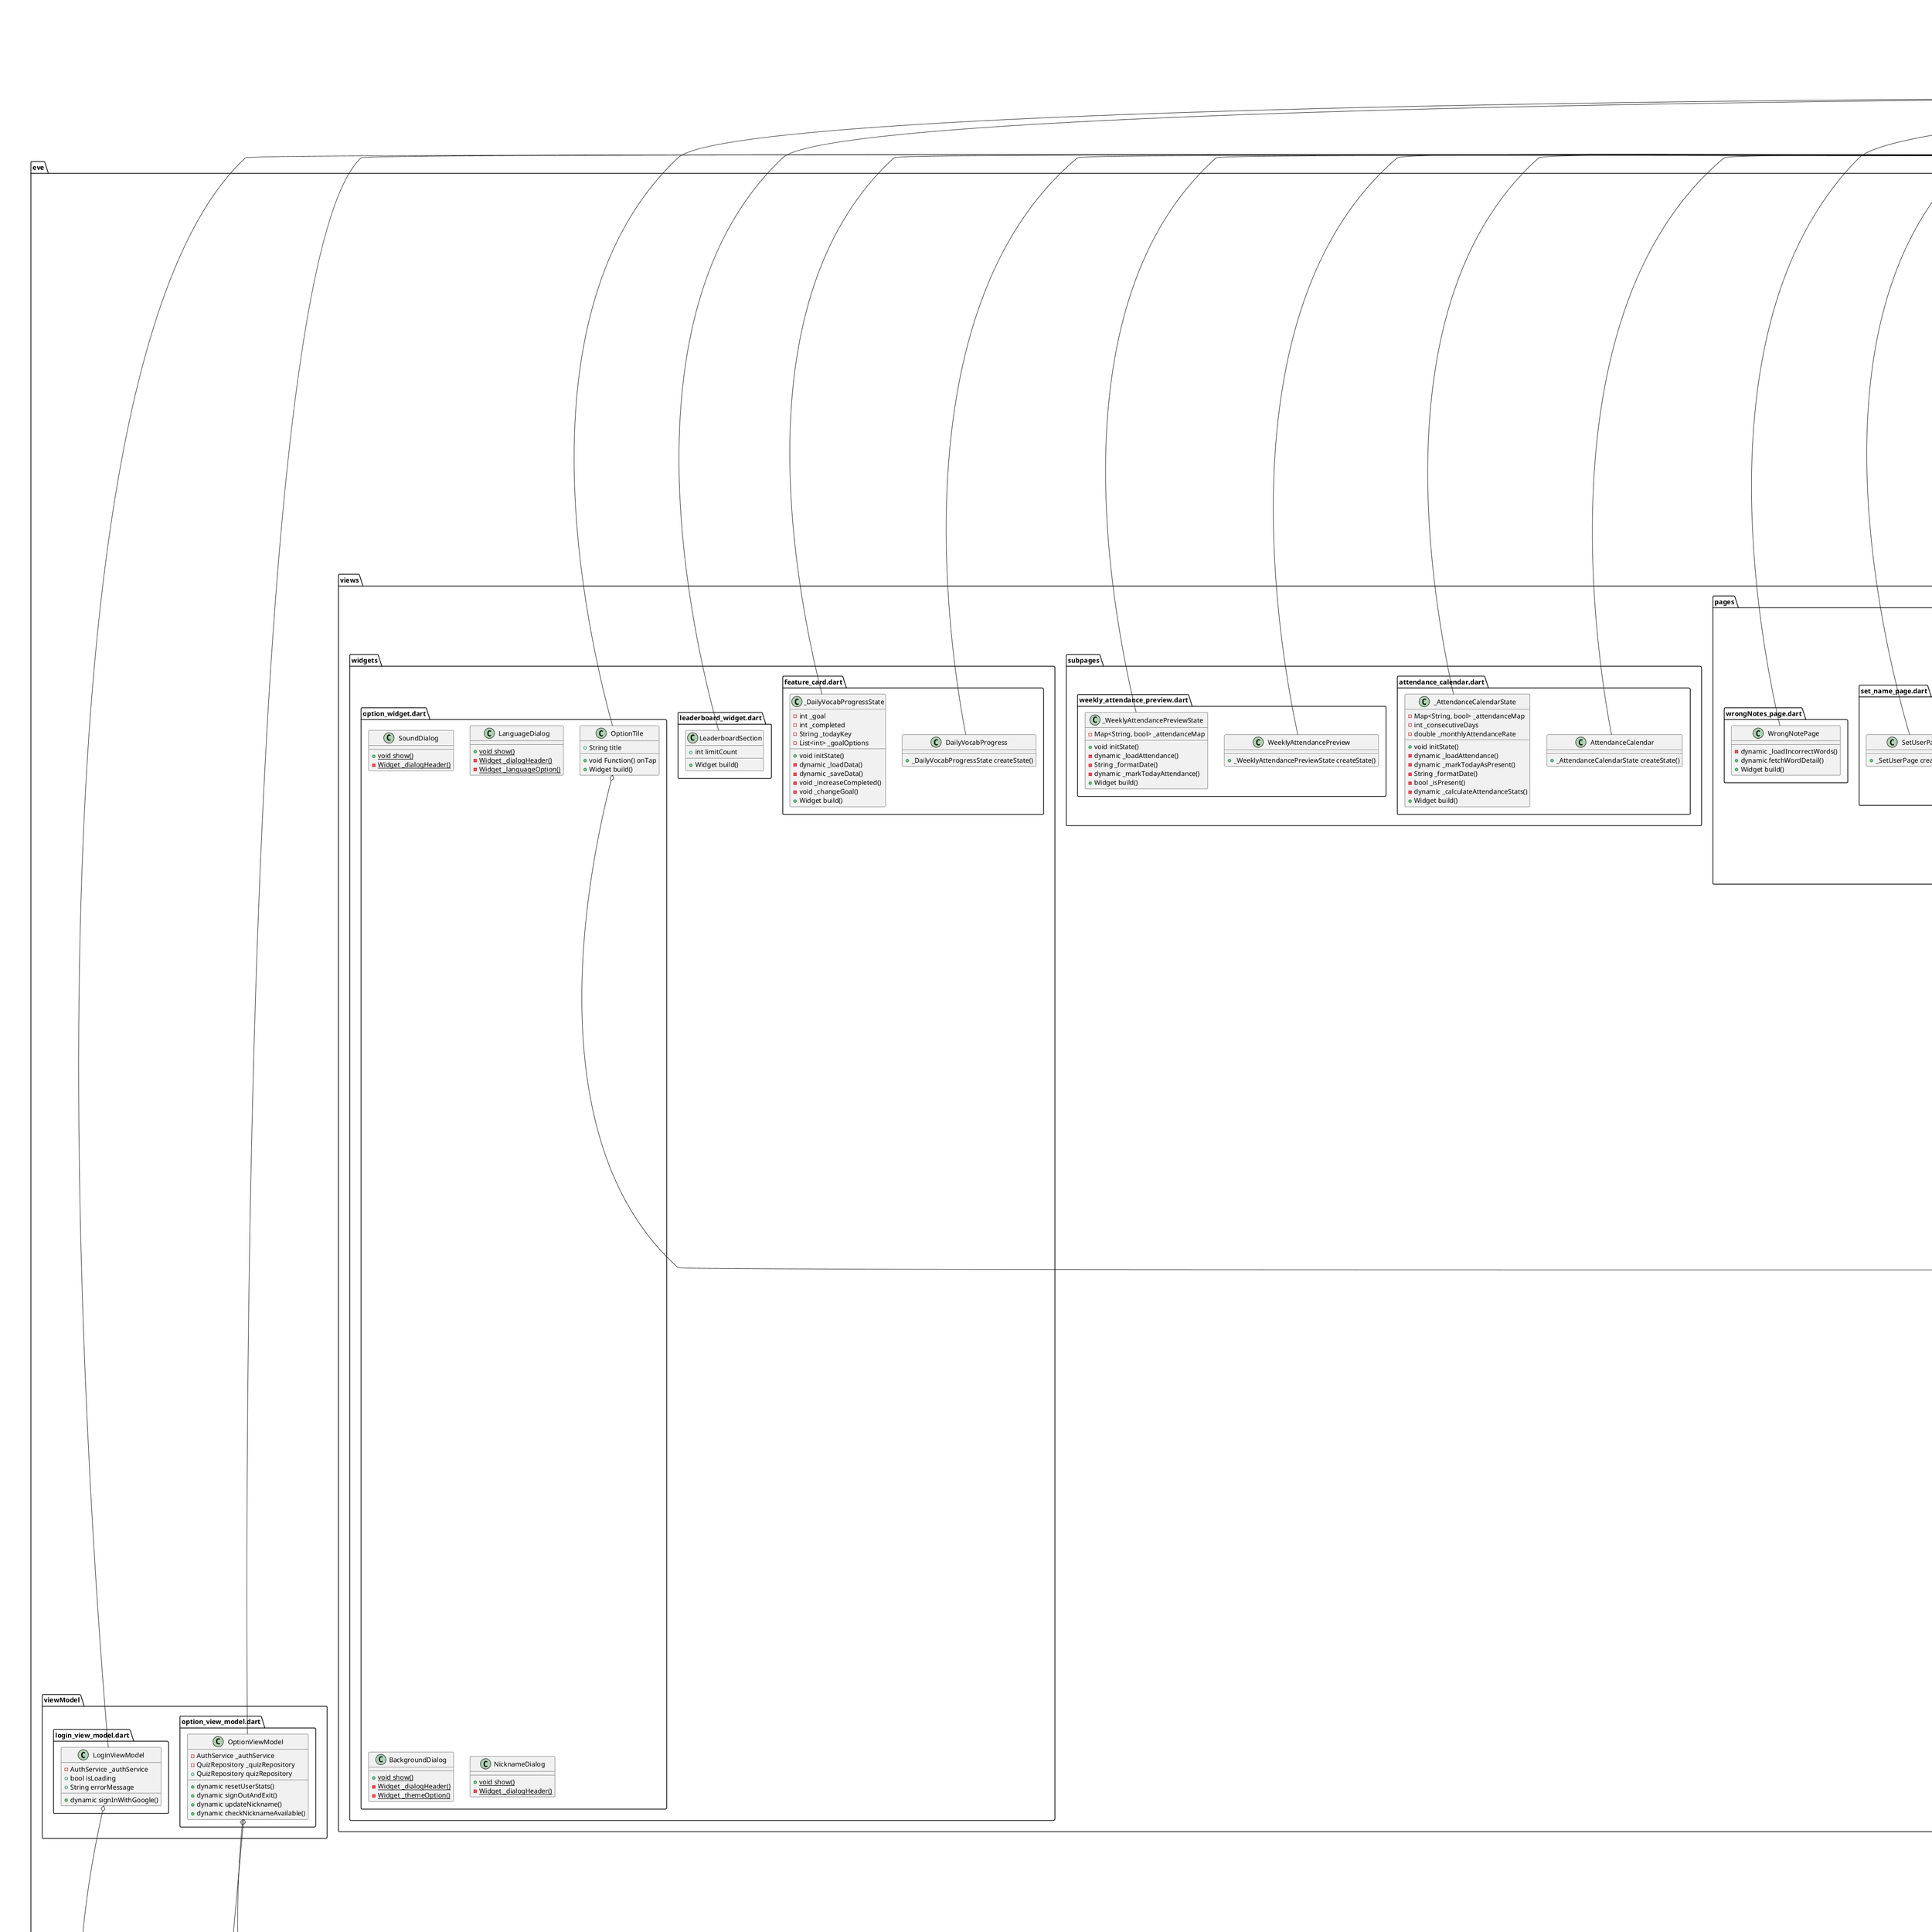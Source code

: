 @startuml
set namespaceSeparator ::

class "eve::controller::quiz_controller.dart::QuizController" {
  -QuizService _service
  +dynamic generateQuiz()
  +dynamic checkAnswer()
  +dynamic nextQuestion()
  +void endQuiz()
}

"eve::controller::quiz_controller.dart::QuizController" o-- "eve::services::quiz_service.dart::QuizService"

class "eve::controller::quiz_controller.dart::AnswerResult" {
  +bool isCorrect
  +String? feedback
}

class "eve::firebase_options.dart::DefaultFirebaseOptions" {
  {static} +FirebaseOptions android
  {static} +FirebaseOptions currentPlatform
}

"eve::firebase_options.dart::DefaultFirebaseOptions" o-- "firebase_core_platform_interface::firebase_core_platform_interface.dart::FirebaseOptions"

abstract class "eve::l10n::gen_l10n::app_localizations.dart::AppLocalizations" {
  +String localeName
  {static} +LocalizationsDelegate<AppLocalizations> delegate
  {static} +List<LocalizationsDelegate<dynamic>> localizationsDelegates
  {static} +List<Locale> supportedLocales
  +String waiting
  +String title
  +String login
  +String google_login
  +String settings
  +String sound
  +String sound_settings
  +String sound_on
  +String volume_level
  +String select_music
  +String reset_history
  +String change_background
  +String default_background
  +String dark_background
  +String change_language
  +String language_selection
  +String korean
  +String english
  +String nickname_change
  +String nickname_invalid
  +String nickname_taken
  +String nickname_available
  +String check_duplicate
  +String change_nickname
  +String nickname_placeholder
  +String nickname_success
  +String nickname_check_prompt
  +String logout
  +String confirm_logout
  +String saved_message
  +String close
  +String exit
  +String confirm_exit_quiz
  +String confirm_exit
  +String noNickname
  +String noEmail
  +String resetDialogTitle
  +String resetDialogContent
  +String cancel
  +String historyCleared
  +String levelUpMessage
  +String quizPageTitle
  +String quizErrorFetch
  +String quizErrorNext
  +String feedbackTitle
  +String confirm
  +String hint
  +String submit
  +String reviewBadge
  +String answerHintDefault
  +String setNicknameTitle
  +String promptEnterNickname
  +String exampleNickname
  +String invalidNicknameFormat
  +String nicknameDuplicateExists
  +String nicknameAvailable
  +String nicknameCheckError
  +String nicknameSaved
  +String saveAndStart
  +String next_question
  +String startWithGoogle
  +String dailyLearning
  +String dailyGoal
  +String startQuiz
  +String myStats
  +String totalSolved
  +String correctSolved
  +String learningTime
  +String questionGrade
  +String gradeMappingText
  +String wrongNote
  +String dictionary
  +String weeklyAttendance
  +String testSet3DaysAgo
  +String noWrongAnswers
  +String noWordInfo
  +String partOfSpeechNone
  +String dictionaryTitle
  +String searchHint
  +String searchButton
  +String noResults
  +String apiError
  +String networkError
  +String exactMatchTitle
  +String noExactMatch
  +String partialMatchTitle
  +String noPartialMatch
  +String leaderboard
  +String rank
  +String userId
  +String correctSolved2
  +String totalSolved2
  +String accuracyRate
  {static} +AppLocalizations? of()
  +String levelLabel()
  +String expProgress()
  +String difficultyBadge()
  +String welcomeUser()
  +String goalCountUnit()
  +String todayLearnedWords()
  +String days()
  +String hours()
  +String minutes()
  +String levelInfo()
  +String consecutiveAttendance()
  +String monthlyAttendanceRate()
}

"eve::l10n::gen_l10n::app_localizations.dart::AppLocalizations" o-- "flutter::src::widgets::localizations.dart::LocalizationsDelegate<AppLocalizations>"

class "eve::l10n::gen_l10n::app_localizations.dart::_AppLocalizationsDelegate" {
  +dynamic load()
  +bool isSupported()
  +bool shouldReload()
}

"flutter::src::widgets::localizations.dart::LocalizationsDelegate" <|-- "eve::l10n::gen_l10n::app_localizations.dart::_AppLocalizationsDelegate"

class "eve::l10n::gen_l10n::app_localizations_en.dart::AppLocalizationsEn" {
  +String waiting
  +String title
  +String login
  +String google_login
  +String settings
  +String sound
  +String sound_settings
  +String sound_on
  +String volume_level
  +String select_music
  +String reset_history
  +String change_background
  +String default_background
  +String dark_background
  +String change_language
  +String language_selection
  +String korean
  +String english
  +String nickname_change
  +String nickname_invalid
  +String nickname_taken
  +String nickname_available
  +String check_duplicate
  +String change_nickname
  +String nickname_placeholder
  +String nickname_success
  +String nickname_check_prompt
  +String logout
  +String confirm_logout
  +String saved_message
  +String close
  +String exit
  +String confirm_exit_quiz
  +String confirm_exit
  +String noNickname
  +String noEmail
  +String resetDialogTitle
  +String resetDialogContent
  +String cancel
  +String historyCleared
  +String levelUpMessage
  +String quizPageTitle
  +String quizErrorFetch
  +String quizErrorNext
  +String feedbackTitle
  +String confirm
  +String hint
  +String submit
  +String reviewBadge
  +String answerHintDefault
  +String setNicknameTitle
  +String promptEnterNickname
  +String exampleNickname
  +String invalidNicknameFormat
  +String nicknameDuplicateExists
  +String nicknameAvailable
  +String nicknameCheckError
  +String nicknameSaved
  +String saveAndStart
  +String next_question
  +String startWithGoogle
  +String dailyLearning
  +String dailyGoal
  +String startQuiz
  +String myStats
  +String totalSolved
  +String correctSolved
  +String learningTime
  +String questionGrade
  +String gradeMappingText
  +String wrongNote
  +String dictionary
  +String weeklyAttendance
  +String testSet3DaysAgo
  +String noWrongAnswers
  +String noWordInfo
  +String partOfSpeechNone
  +String dictionaryTitle
  +String searchHint
  +String searchButton
  +String noResults
  +String apiError
  +String networkError
  +String exactMatchTitle
  +String noExactMatch
  +String partialMatchTitle
  +String noPartialMatch
  +String leaderboard
  +String rank
  +String userId
  +String correctSolved2
  +String totalSolved2
  +String accuracyRate
  +String levelLabel()
  +String expProgress()
  +String difficultyBadge()
  +String welcomeUser()
  +String goalCountUnit()
  +String todayLearnedWords()
  +String days()
  +String hours()
  +String minutes()
  +String levelInfo()
  +String consecutiveAttendance()
  +String monthlyAttendanceRate()
}

"eve::l10n::gen_l10n::app_localizations.dart::AppLocalizations" <|-- "eve::l10n::gen_l10n::app_localizations_en.dart::AppLocalizationsEn"

class "eve::l10n::gen_l10n::app_localizations_ko.dart::AppLocalizationsKo" {
  +String waiting
  +String title
  +String login
  +String google_login
  +String settings
  +String sound
  +String sound_settings
  +String sound_on
  +String volume_level
  +String select_music
  +String reset_history
  +String change_background
  +String default_background
  +String dark_background
  +String change_language
  +String language_selection
  +String korean
  +String english
  +String nickname_change
  +String nickname_invalid
  +String nickname_taken
  +String nickname_available
  +String check_duplicate
  +String change_nickname
  +String nickname_placeholder
  +String nickname_success
  +String nickname_check_prompt
  +String logout
  +String confirm_logout
  +String saved_message
  +String close
  +String exit
  +String confirm_exit_quiz
  +String confirm_exit
  +String noNickname
  +String noEmail
  +String resetDialogTitle
  +String resetDialogContent
  +String cancel
  +String historyCleared
  +String levelUpMessage
  +String quizPageTitle
  +String quizErrorFetch
  +String quizErrorNext
  +String feedbackTitle
  +String confirm
  +String hint
  +String submit
  +String reviewBadge
  +String answerHintDefault
  +String setNicknameTitle
  +String promptEnterNickname
  +String exampleNickname
  +String invalidNicknameFormat
  +String nicknameDuplicateExists
  +String nicknameAvailable
  +String nicknameCheckError
  +String nicknameSaved
  +String saveAndStart
  +String next_question
  +String startWithGoogle
  +String dailyLearning
  +String dailyGoal
  +String startQuiz
  +String myStats
  +String totalSolved
  +String correctSolved
  +String learningTime
  +String questionGrade
  +String gradeMappingText
  +String wrongNote
  +String dictionary
  +String weeklyAttendance
  +String testSet3DaysAgo
  +String noWrongAnswers
  +String noWordInfo
  +String partOfSpeechNone
  +String dictionaryTitle
  +String searchHint
  +String searchButton
  +String noResults
  +String apiError
  +String networkError
  +String exactMatchTitle
  +String noExactMatch
  +String partialMatchTitle
  +String noPartialMatch
  +String leaderboard
  +String rank
  +String userId
  +String correctSolved2
  +String totalSolved2
  +String accuracyRate
  +String levelLabel()
  +String expProgress()
  +String difficultyBadge()
  +String welcomeUser()
  +String goalCountUnit()
  +String todayLearnedWords()
  +String days()
  +String hours()
  +String minutes()
  +String levelInfo()
  +String consecutiveAttendance()
  +String monthlyAttendanceRate()
}

"eve::l10n::gen_l10n::app_localizations.dart::AppLocalizations" <|-- "eve::l10n::gen_l10n::app_localizations_ko.dart::AppLocalizationsKo"

class "eve::main.dart::MyApp" {
  -dynamic _getStartPage()
  +Widget build()
}

"flutter::src::widgets::framework.dart::StatelessWidget" <|-- "eve::main.dart::MyApp"

class "eve::main.dart::MainPage" {
  +_MainPage createState()
}

"flutter::src::widgets::framework.dart::StatefulWidget" <|-- "eve::main.dart::MainPage"

class "eve::main.dart::_MainPage" {
  +String nickname
  +String accuracy
  +String learningTime
  +int totalSolved
  +int correctSolved
  -int _level
  -int _exp
  -int _maxExp
  -bool _notificationsEnabled
  +void initState()
  +String getGradeMappingText()
  -dynamic _loadUserInfo()
  -dynamic _loadStats()
  -dynamic _loadLearningTime()
  +String getProfileImage()
  +Widget build()
}

"flutter::src::widgets::framework.dart::State" <|-- "eve::main.dart::_MainPage"

class "eve::model::quiz.dart::QuizQuestion" {
  +String question
  +String answer
  +String hint
  +List<String> distractors
  +List<String> feedbacks
  +int difficulty
  +bool isReview
  +Map<String, dynamic> toMap()
  +Map<String, dynamic> toJson()
}

class "eve::provider::audio_provider.dart::AudioProvider" {
  -AudioPlayer _player
  -List<String> _musicList
  -bool _isPlaying
  -double _volume
  -String _currentMusic
  +bool isPlaying
  +double volume
  +String currentMusic
  +List<String> musicList
  -dynamic _initAudio()
  -dynamic _setMusic()
  +dynamic togglePlay()
  +dynamic setVolume()
  +dynamic changeMusic()
}

"eve::provider::audio_provider.dart::AudioProvider" o-- "audioplayers::src::audioplayer.dart::AudioPlayer"
"flutter::src::foundation::change_notifier.dart::ChangeNotifier" <|-- "eve::provider::audio_provider.dart::AudioProvider"

class "eve::provider::local_provider.dart::LocaleProvider" {
  -Locale _locale
  +Locale locale
  +dynamic loadLocale()
  +dynamic setLocale()
}

"eve::provider::local_provider.dart::LocaleProvider" o-- "dart::ui::Locale"
"flutter::src::foundation::change_notifier.dart::ChangeNotifier" <|-- "eve::provider::local_provider.dart::LocaleProvider"

class "eve::provider::quiz_mode_provider.dart::QuizModeProvider" {
  -QuizGenerationMode _mode
  +QuizGenerationMode mode
  +String modeLabel
  +void setMode()
}

"eve::provider::quiz_mode_provider.dart::QuizModeProvider" o-- "eve::provider::quiz_mode_provider.dart::QuizGenerationMode"
"flutter::src::foundation::change_notifier.dart::ChangeNotifier" <|-- "eve::provider::quiz_mode_provider.dart::QuizModeProvider"

class "eve::provider::quiz_mode_provider.dart::QuizGenerationMode" {
  +int index
  {static} +List<QuizGenerationMode> values
  {static} +QuizGenerationMode gemini
  {static} +QuizGenerationMode urimalsaem
}

"eve::provider::quiz_mode_provider.dart::QuizGenerationMode" o-- "eve::provider::quiz_mode_provider.dart::QuizGenerationMode"
"dart::core::Enum" <|-- "eve::provider::quiz_mode_provider.dart::QuizGenerationMode"

class "eve::provider::theme_provider.dart::ThemeProvider" {
  -ThemeMode _themeMode
  +ThemeMode themeMode
  +dynamic loadTheme()
  +dynamic setTheme()
}

"eve::provider::theme_provider.dart::ThemeProvider" o-- "flutter::src::material::app.dart::ThemeMode"
"flutter::src::foundation::change_notifier.dart::ChangeNotifier" <|-- "eve::provider::theme_provider.dart::ThemeProvider"

class "eve::repository::auth_repository.dart::AuthRepository" {
  -FirebaseFirestore _firestore
  +dynamic getUserDoc()
  +dynamic createUser()
  +dynamic updateLastLogin()
  +dynamic updateNickname()
  +dynamic getNickname()
}

"eve::repository::auth_repository.dart::AuthRepository" o-- "cloud_firestore::cloud_firestore.dart::FirebaseFirestore"

class "eve::repository::quiz_repository.dart::QuizRepository" {
  -FirebaseFirestore _firestore
  +GeminiService geminiService
  +dynamic selectWord()
  +List<String> getGradeRangeFromLevel()
  +dynamic isExist()
  +dynamic generateQuestion()
  -bool _isValidQuiz()
  +dynamic saveQuiz()
  +dynamic getSavedQuestion()
  +dynamic generateFeedBack()
  +dynamic appendFeedback()
  +dynamic updateStatsOnCorrect()
  +dynamic updateStatsOnIncorrect()
  +dynamic getRandomIncorrectWord()
  +dynamic incrementTotalSolved()
  +dynamic incrementCorrectSolved()
  +dynamic resetUserStats()
}

"eve::repository::quiz_repository.dart::QuizRepository" o-- "cloud_firestore::cloud_firestore.dart::FirebaseFirestore"
"eve::repository::quiz_repository.dart::QuizRepository" o-- "eve::services::gemini_service.dart::GeminiService"

class "eve::services::auth_service.dart::AuthService" {
  -FirebaseAuth _firebaseAuth
  -FirebaseFirestore _firestore
  -GoogleSignIn _googleSignIn
  +dynamic signInWithGoogle()
  +dynamic updateNickname()
  +dynamic getNickname()
  +dynamic signOutAndExit()
}

"eve::services::auth_service.dart::AuthService" o-- "firebase_auth::firebase_auth.dart::FirebaseAuth"
"eve::services::auth_service.dart::AuthService" o-- "cloud_firestore::cloud_firestore.dart::FirebaseFirestore"
"eve::services::auth_service.dart::AuthService" o-- "google_sign_in::google_sign_in.dart::GoogleSignIn"

class "eve::services::gemini_service.dart::GeminiService" {
  +String apiKey
  +int extractLevelNumber()
  +dynamic generateQuizQuestion()
  +dynamic reviewAndFixQuiz()
  -String _buildReviewPrompt()
}

class "eve::services::quiz_service.dart::QuizService" {
  -QuizRepository _repository
  -int _quizCount
  +int reviewInterval
  +String adjustBlankLength()
  +String fixSplitUnderscore()
  +String formatQuestion()
  +String extractStem()
  +dynamic getQuestion()
  +dynamic compareAnswer()
  +bool isClearlyInvalidWord()
}

"eve::services::quiz_service.dart::QuizService" o-- "eve::repository::quiz_repository.dart::QuizRepository"

class "eve::utils::attendance_reminder.dart::AttendanceReminder" {
  {static} -FlutterLocalNotificationsPlugin _notifications
  {static} -String _prefKey
  {static} +dynamic init()
  {static} +dynamic checkAndNotify()
  {static} -dynamic _showNotification()
  {static} +dynamic cancelAll()
}

"eve::utils::attendance_reminder.dart::AttendanceReminder" o-- "flutter_local_notifications::src::flutter_local_notifications_plugin.dart::FlutterLocalNotificationsPlugin"

class "eve::viewModel::login_view_model.dart::LoginViewModel" {
  -AuthService _authService
  +bool isLoading
  +String errorMessage
  +dynamic signInWithGoogle()
}

"eve::viewModel::login_view_model.dart::LoginViewModel" o-- "eve::services::auth_service.dart::AuthService"
"flutter::src::foundation::change_notifier.dart::ChangeNotifier" <|-- "eve::viewModel::login_view_model.dart::LoginViewModel"

class "eve::viewModel::option_view_model.dart::OptionViewModel" {
  -AuthService _authService
  -QuizRepository _quizRepository
  +QuizRepository quizRepository
  +dynamic resetUserStats()
  +dynamic signOutAndExit()
  +dynamic updateNickname()
  +dynamic checkNicknameAvailable()
}

"eve::viewModel::option_view_model.dart::OptionViewModel" o-- "eve::Services::auth_service.dart::AuthService"
"eve::viewModel::option_view_model.dart::OptionViewModel" o-- "eve::repository::quiz_repository.dart::QuizRepository"
"flutter::src::foundation::change_notifier.dart::ChangeNotifier" <|-- "eve::viewModel::option_view_model.dart::OptionViewModel"

class "eve::views::pages::dictionary_page.dart::DictionaryPage" {
  +State<DictionaryPage> createState()
}

"flutter::src::widgets::framework.dart::StatefulWidget" <|-- "eve::views::pages::dictionary_page.dart::DictionaryPage"

class "eve::views::pages::dictionary_page.dart::_DictionaryPageState" {
  -TextEditingController _ctrl
  -HtmlUnescape _unescape
  -List<dynamic> _exactMatches
  -List<dynamic> _partialMatches
  -bool _isLoading
  -String? _error
  -dynamic _search()
  -String _normalizeText()
  +String formatWordForDisplay()
  -Widget _buildEntryCard()
  +Widget build()
}

"eve::views::pages::dictionary_page.dart::_DictionaryPageState" o-- "flutter::src::widgets::editable_text.dart::TextEditingController"
"eve::views::pages::dictionary_page.dart::_DictionaryPageState" o-- "html_unescape::html_unescape.dart::HtmlUnescape"
"flutter::src::widgets::framework.dart::State" <|-- "eve::views::pages::dictionary_page.dart::_DictionaryPageState"

class "eve::views::pages::login_page.dart::LoginPage" {
  +Widget build()
}

"flutter::src::widgets::framework.dart::StatelessWidget" <|-- "eve::views::pages::login_page.dart::LoginPage"

class "eve::views::pages::option_page.dart::OptionPage" {
  +State<OptionPage> createState()
}

"flutter::src::widgets::framework.dart::StatefulWidget" <|-- "eve::views::pages::option_page.dart::OptionPage"

class "eve::views::pages::option_page.dart::_OptionPageState" {
  -String _nickname
  -String _email
  -int _level
  -int _exp
  -int _maxExp
  +void initState()
  -dynamic _loadUserInfo()
  +String getProfileImage()
  +Widget build()
  -Widget _buildProfileSection()
  -Widget _buildExpBar()
  -Widget _buildOptionCard()
}

"flutter::src::widgets::framework.dart::State" <|-- "eve::views::pages::option_page.dart::_OptionPageState"

class "eve::views::pages::quiz_option_page.dart::QuizOptionPage" {
  +State<QuizOptionPage> createState()
}

"flutter::src::widgets::framework.dart::StatefulWidget" <|-- "eve::views::pages::quiz_option_page.dart::QuizOptionPage"

class "eve::views::pages::quiz_option_page.dart::_QuizOptionPageState" {
  +void initState()
  +Widget build()
  -Widget _buildOptionCard()
}

"flutter::src::widgets::framework.dart::State" <|-- "eve::views::pages::quiz_option_page.dart::_QuizOptionPageState"

class "eve::views::pages::quiz_page.dart::QuizPage" {
  +State<QuizPage> createState()
}

"flutter::src::widgets::framework.dart::StatefulWidget" <|-- "eve::views::pages::quiz_page.dart::QuizPage"

class "eve::views::pages::quiz_page.dart::_QuizPageState" {
  -FocusNode _answerFocusNode
  +QuizController controller
  +QuizQuestion? currentQuestion
  +bool isLoading
  +String errorMessage
  +String answerHintText
  +bool hasSubmitted
  -int _level
  -int _exp
  -int _maxExp
  -DateTime _quizStartTime
  -TextEditingController _answerCtrl
  +void initState()
  +void dispose()
  -dynamic _loadUserLevel()
  +Color getDifficultyColor()
  -dynamic _endQuiz()
  -dynamic _loadQuiz()
  -dynamic _submitAnswer()
  -dynamic _increaseDailyVocabCount()
  -void _showFeedbackDialog()
  -String _extractInitialHint()
  +Widget build()
}

"eve::views::pages::quiz_page.dart::_QuizPageState" o-- "flutter::src::widgets::focus_manager.dart::FocusNode"
"eve::views::pages::quiz_page.dart::_QuizPageState" o-- "eve::controller::quiz_controller.dart::QuizController"
"eve::views::pages::quiz_page.dart::_QuizPageState" o-- "eve::model::quiz.dart::QuizQuestion"
"eve::views::pages::quiz_page.dart::_QuizPageState" o-- "flutter::src::widgets::editable_text.dart::TextEditingController"
"flutter::src::widgets::framework.dart::State" <|-- "eve::views::pages::quiz_page.dart::_QuizPageState"

class "eve::views::pages::set_name_page.dart::SetUserPage" {
  +_SetUserPage createState()
}

"flutter::src::widgets::framework.dart::StatefulWidget" <|-- "eve::views::pages::set_name_page.dart::SetUserPage"

class "eve::views::pages::set_name_page.dart::_SetUserPage" {
  -TextEditingController _nicknameController
  -bool _isSaving
  -bool? _isDuplicate
  -String _checkMessage
  -bool _validateNickname()
  -dynamic _checkNicknameDuplicate()
  -dynamic _saveNickname()
  +Widget build()
}

"eve::views::pages::set_name_page.dart::_SetUserPage" o-- "flutter::src::widgets::editable_text.dart::TextEditingController"
"flutter::src::widgets::framework.dart::State" <|-- "eve::views::pages::set_name_page.dart::_SetUserPage"

class "eve::views::pages::wrongNotes_page.dart::WrongNotePage" {
  -dynamic _loadIncorrectWords()
  +dynamic fetchWordDetail()
  +Widget build()
}

"flutter::src::widgets::framework.dart::StatelessWidget" <|-- "eve::views::pages::wrongNotes_page.dart::WrongNotePage"

class "eve::views::subpages::attendance_calendar.dart::AttendanceCalendar" {
  +_AttendanceCalendarState createState()
}

"flutter::src::widgets::framework.dart::StatefulWidget" <|-- "eve::views::subpages::attendance_calendar.dart::AttendanceCalendar"

class "eve::views::subpages::attendance_calendar.dart::_AttendanceCalendarState" {
  -Map<String, bool> _attendanceMap
  -int _consecutiveDays
  -double _monthlyAttendanceRate
  +void initState()
  -dynamic _loadAttendance()
  -dynamic _markTodayAsPresent()
  -String _formatDate()
  -bool _isPresent()
  -dynamic _calculateAttendanceStats()
  +Widget build()
}

"flutter::src::widgets::framework.dart::State" <|-- "eve::views::subpages::attendance_calendar.dart::_AttendanceCalendarState"

class "eve::views::subpages::weekly_attendance_preview.dart::WeeklyAttendancePreview" {
  +_WeeklyAttendancePreviewState createState()
}

"flutter::src::widgets::framework.dart::StatefulWidget" <|-- "eve::views::subpages::weekly_attendance_preview.dart::WeeklyAttendancePreview"

class "eve::views::subpages::weekly_attendance_preview.dart::_WeeklyAttendancePreviewState" {
  -Map<String, bool> _attendanceMap
  +void initState()
  -dynamic _loadAttendance()
  -String _formatDate()
  -dynamic _markTodayAttendance()
  +Widget build()
}

"flutter::src::widgets::framework.dart::State" <|-- "eve::views::subpages::weekly_attendance_preview.dart::_WeeklyAttendancePreviewState"

class "eve::views::widgets::feature_card.dart::DailyVocabProgress" {
  +_DailyVocabProgressState createState()
}

"flutter::src::widgets::framework.dart::StatefulWidget" <|-- "eve::views::widgets::feature_card.dart::DailyVocabProgress"

class "eve::views::widgets::feature_card.dart::_DailyVocabProgressState" {
  -int _goal
  -int _completed
  -String _todayKey
  -List<int> _goalOptions
  +void initState()
  -dynamic _loadData()
  -dynamic _saveData()
  -void _increaseCompleted()
  -void _changeGoal()
  +Widget build()
}

"flutter::src::widgets::framework.dart::State" <|-- "eve::views::widgets::feature_card.dart::_DailyVocabProgressState"

class "eve::views::widgets::leaderboard_widget.dart::LeaderboardSection" {
  +int limitCount
  +Widget build()
}

"flutter::src::widgets::framework.dart::StatelessWidget" <|-- "eve::views::widgets::leaderboard_widget.dart::LeaderboardSection"

class "eve::views::widgets::option_widget.dart::OptionTile" {
  +String title
  +void Function() onTap
  +Widget build()
}

"eve::views::widgets::option_widget.dart::OptionTile" o-- "dart::ui::void Function()"
"flutter::src::widgets::framework.dart::StatelessWidget" <|-- "eve::views::widgets::option_widget.dart::OptionTile"

class "eve::views::widgets::option_widget.dart::SoundDialog" {
  {static} +void show()
  {static} -Widget _dialogHeader()
}

class "eve::views::widgets::option_widget.dart::LanguageDialog" {
  {static} +void show()
  {static} -Widget _dialogHeader()
  {static} -Widget _languageOption()
}

class "eve::views::widgets::option_widget.dart::BackgroundDialog" {
  {static} +void show()
  {static} -Widget _dialogHeader()
  {static} -Widget _themeOption()
}

class "eve::views::widgets::option_widget.dart::NicknameDialog" {
  {static} +void show()
  {static} -Widget _dialogHeader()
}


@enduml